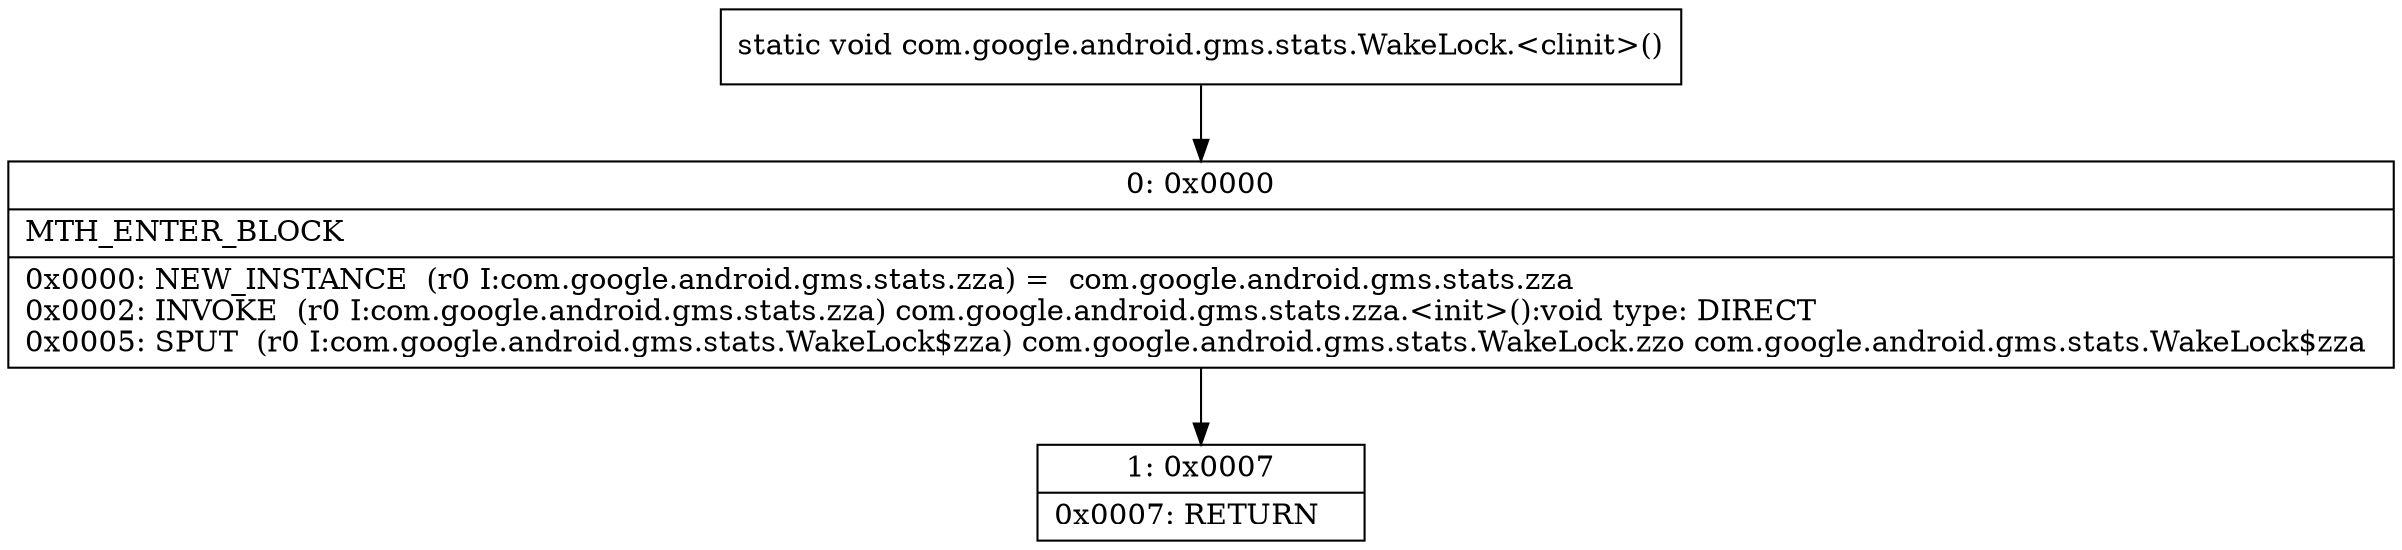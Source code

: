digraph "CFG forcom.google.android.gms.stats.WakeLock.\<clinit\>()V" {
Node_0 [shape=record,label="{0\:\ 0x0000|MTH_ENTER_BLOCK\l|0x0000: NEW_INSTANCE  (r0 I:com.google.android.gms.stats.zza) =  com.google.android.gms.stats.zza \l0x0002: INVOKE  (r0 I:com.google.android.gms.stats.zza) com.google.android.gms.stats.zza.\<init\>():void type: DIRECT \l0x0005: SPUT  (r0 I:com.google.android.gms.stats.WakeLock$zza) com.google.android.gms.stats.WakeLock.zzo com.google.android.gms.stats.WakeLock$zza \l}"];
Node_1 [shape=record,label="{1\:\ 0x0007|0x0007: RETURN   \l}"];
MethodNode[shape=record,label="{static void com.google.android.gms.stats.WakeLock.\<clinit\>() }"];
MethodNode -> Node_0;
Node_0 -> Node_1;
}

